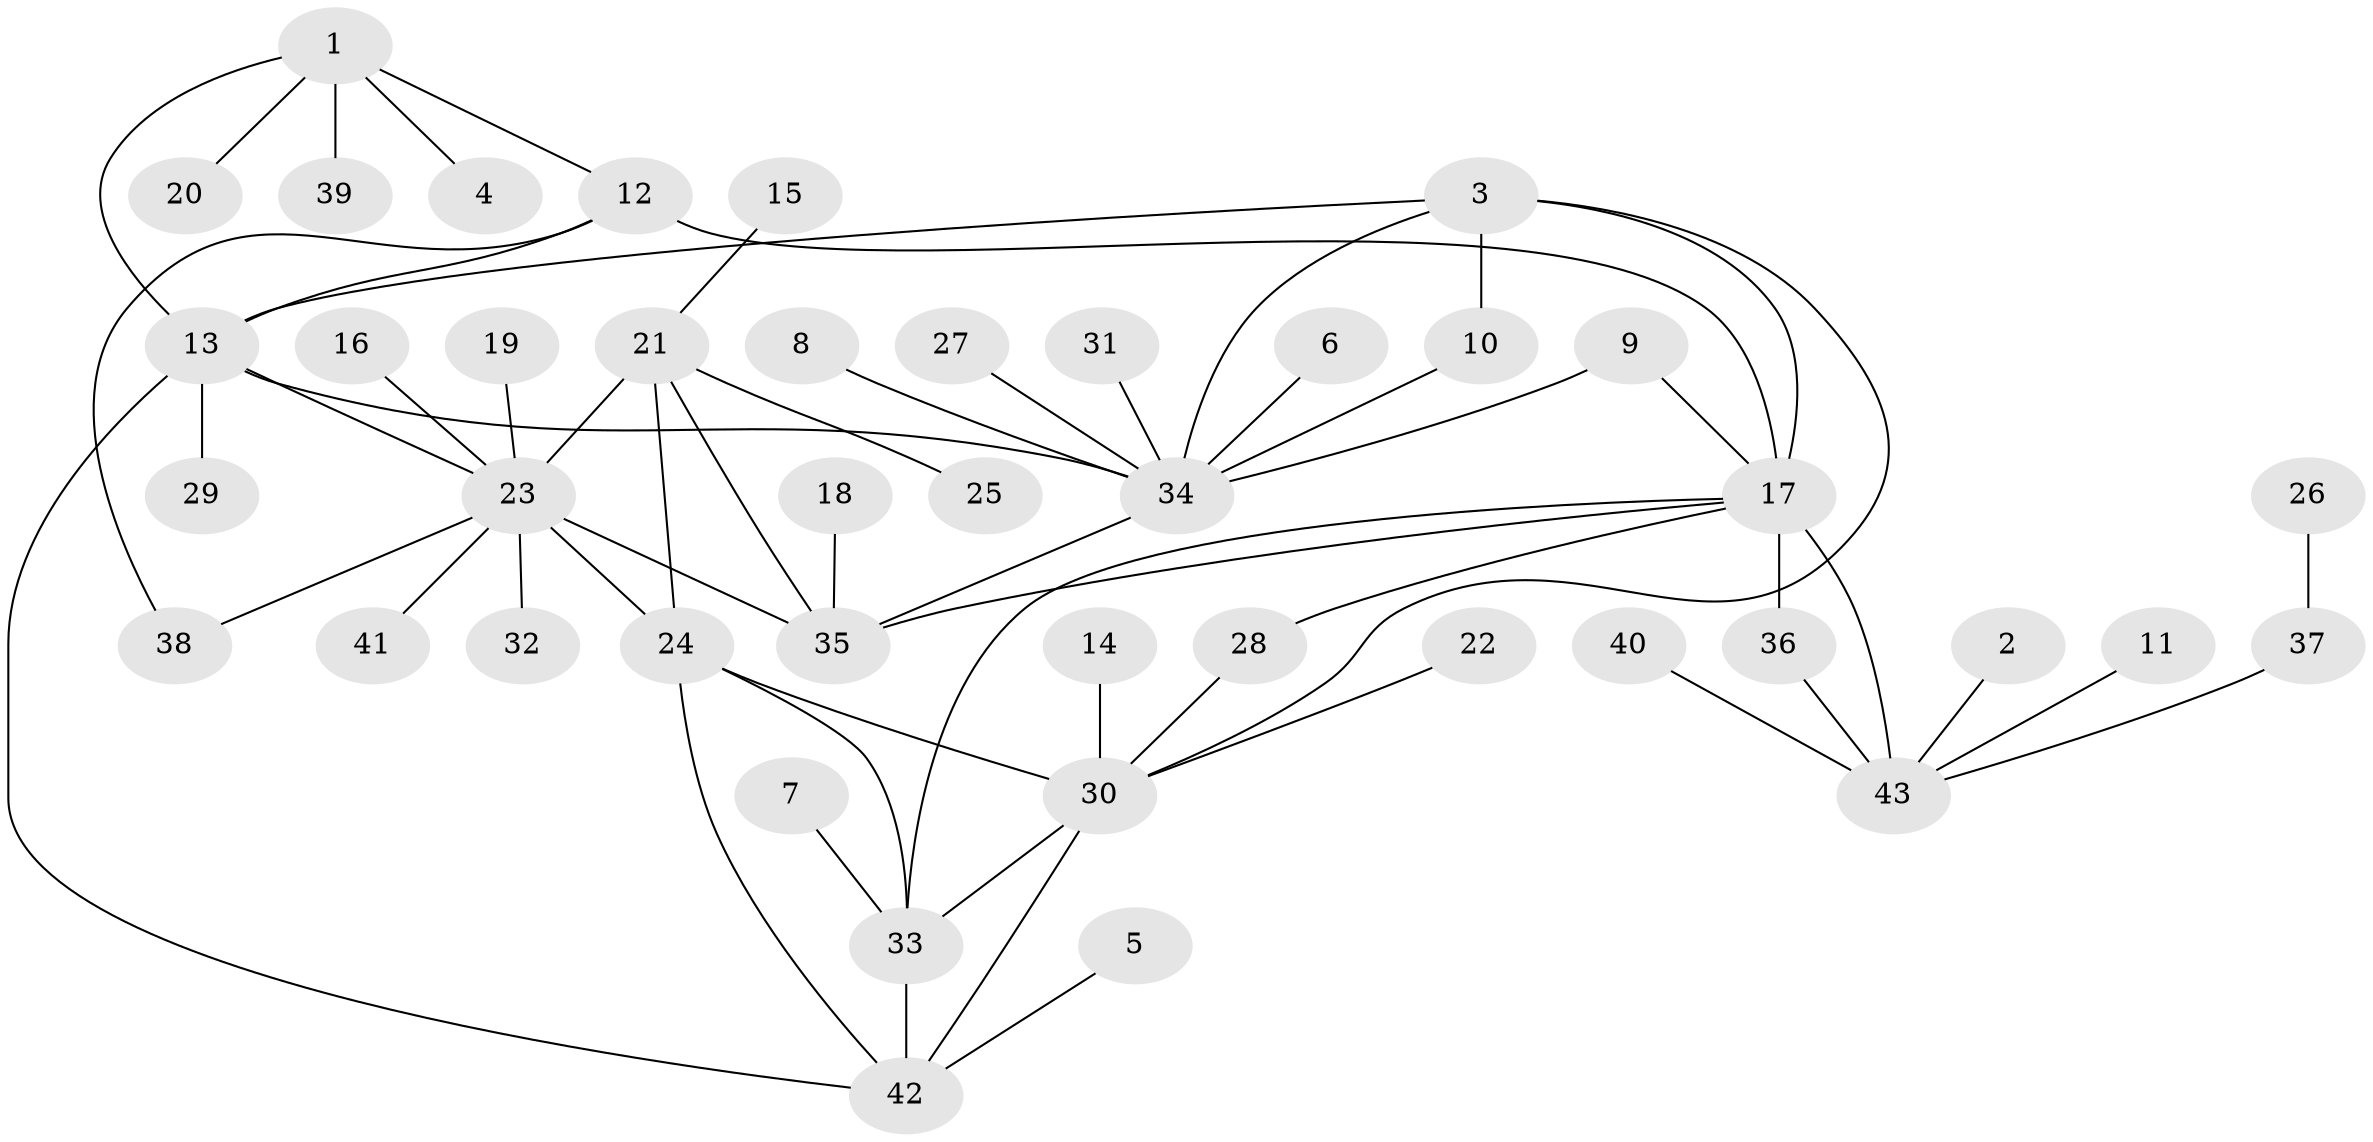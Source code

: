 // original degree distribution, {5: 0.03488372093023256, 9: 0.03488372093023256, 7: 0.05813953488372093, 4: 0.046511627906976744, 8: 0.011627906976744186, 12: 0.023255813953488372, 3: 0.023255813953488372, 6: 0.011627906976744186, 10: 0.011627906976744186, 1: 0.5930232558139535, 2: 0.1511627906976744}
// Generated by graph-tools (version 1.1) at 2025/02/03/09/25 03:02:35]
// undirected, 43 vertices, 60 edges
graph export_dot {
graph [start="1"]
  node [color=gray90,style=filled];
  1;
  2;
  3;
  4;
  5;
  6;
  7;
  8;
  9;
  10;
  11;
  12;
  13;
  14;
  15;
  16;
  17;
  18;
  19;
  20;
  21;
  22;
  23;
  24;
  25;
  26;
  27;
  28;
  29;
  30;
  31;
  32;
  33;
  34;
  35;
  36;
  37;
  38;
  39;
  40;
  41;
  42;
  43;
  1 -- 4 [weight=1.0];
  1 -- 12 [weight=2.0];
  1 -- 13 [weight=2.0];
  1 -- 20 [weight=1.0];
  1 -- 39 [weight=1.0];
  2 -- 43 [weight=1.0];
  3 -- 10 [weight=2.0];
  3 -- 13 [weight=1.0];
  3 -- 17 [weight=2.0];
  3 -- 30 [weight=1.0];
  3 -- 34 [weight=1.0];
  5 -- 42 [weight=1.0];
  6 -- 34 [weight=1.0];
  7 -- 33 [weight=1.0];
  8 -- 34 [weight=1.0];
  9 -- 17 [weight=1.0];
  9 -- 34 [weight=1.0];
  10 -- 34 [weight=2.0];
  11 -- 43 [weight=1.0];
  12 -- 13 [weight=1.0];
  12 -- 17 [weight=1.0];
  12 -- 38 [weight=1.0];
  13 -- 23 [weight=1.0];
  13 -- 29 [weight=1.0];
  13 -- 34 [weight=1.0];
  13 -- 42 [weight=1.0];
  14 -- 30 [weight=1.0];
  15 -- 21 [weight=1.0];
  16 -- 23 [weight=1.0];
  17 -- 28 [weight=1.0];
  17 -- 33 [weight=1.0];
  17 -- 35 [weight=1.0];
  17 -- 36 [weight=2.0];
  17 -- 43 [weight=2.0];
  18 -- 35 [weight=1.0];
  19 -- 23 [weight=1.0];
  21 -- 23 [weight=2.0];
  21 -- 24 [weight=1.0];
  21 -- 25 [weight=1.0];
  21 -- 35 [weight=2.0];
  22 -- 30 [weight=1.0];
  23 -- 24 [weight=1.0];
  23 -- 32 [weight=1.0];
  23 -- 35 [weight=1.0];
  23 -- 38 [weight=1.0];
  23 -- 41 [weight=1.0];
  24 -- 30 [weight=1.0];
  24 -- 33 [weight=1.0];
  24 -- 42 [weight=1.0];
  26 -- 37 [weight=1.0];
  27 -- 34 [weight=1.0];
  28 -- 30 [weight=1.0];
  30 -- 33 [weight=1.0];
  30 -- 42 [weight=1.0];
  31 -- 34 [weight=1.0];
  33 -- 42 [weight=1.0];
  34 -- 35 [weight=1.0];
  36 -- 43 [weight=1.0];
  37 -- 43 [weight=1.0];
  40 -- 43 [weight=1.0];
}
